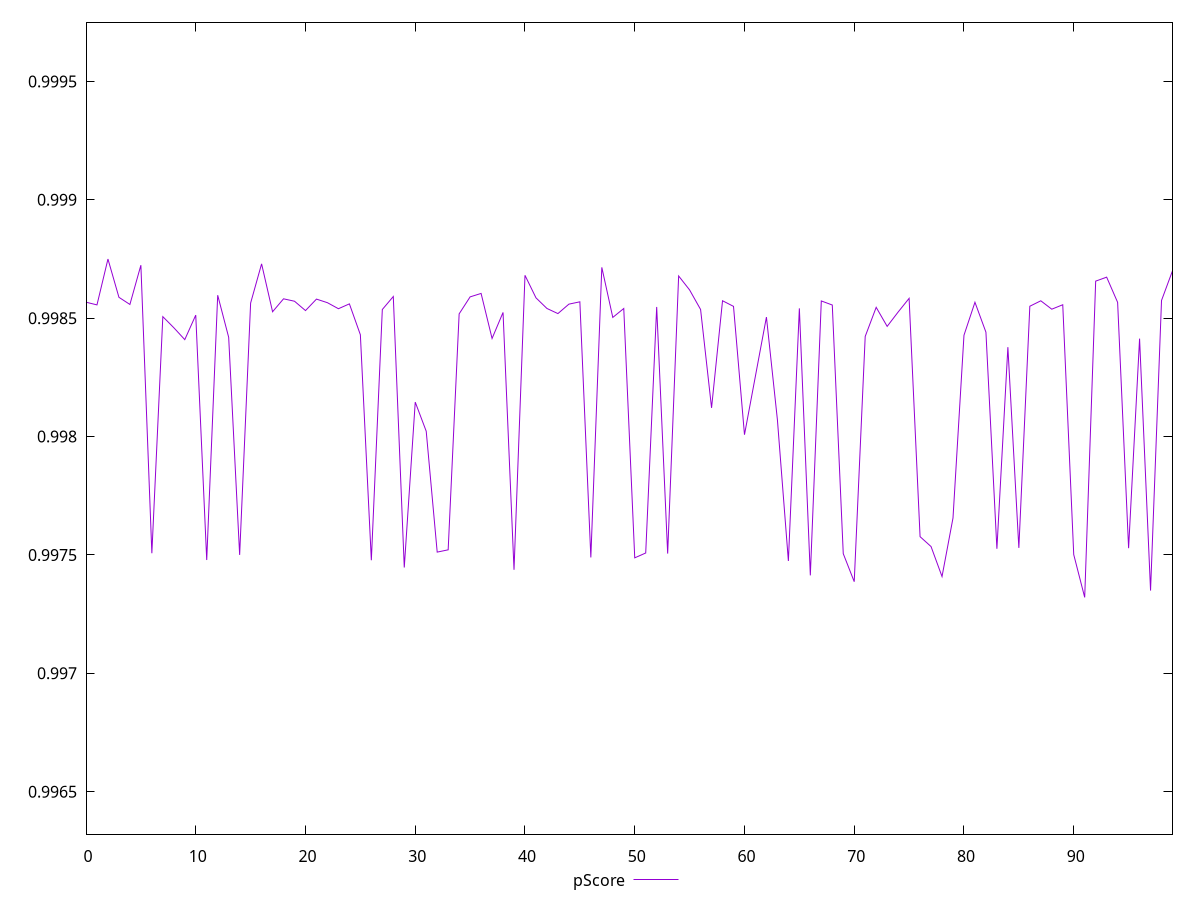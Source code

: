 reset

$pScore <<EOF
0 0.9985677312848245
1 0.9985562535651631
2 0.9987500038610477
3 0.9985883789194725
4 0.998558121531485
5 0.9987239846788571
6 0.9975071624994771
7 0.9985066199306711
8 0.9984598830164908
9 0.9984095693490642
10 0.9985131130059022
11 0.9974786383167862
12 0.9985971992482232
13 0.9984193276462678
14 0.9975001819383188
15 0.9985640779461393
16 0.9987295916308825
17 0.9985272875039732
18 0.9985819702569394
19 0.9985717062150756
20 0.9985322648142122
21 0.9985807582876236
22 0.9985655338060427
23 0.9985401079032494
24 0.998560602408274
25 0.9984301566359306
26 0.9974776778835655
27 0.9985367864871242
28 0.9985916410124678
29 0.9974469832332802
30 0.9981456026999238
31 0.9980226509519159
32 0.9975120083889799
33 0.99752170901074
34 0.9985183716720243
35 0.9985901412453083
36 0.998604687894951
37 0.9984144089767735
38 0.9985244464810611
39 0.9974372757324947
40 0.998681274183691
41 0.9985861211090455
42 0.9985412030552026
43 0.998519548077677
44 0.9985594680068683
45 0.9985692735560445
46 0.997489525544671
47 0.998714784458628
48 0.9985033556035685
49 0.9985410916807038
50 0.9974878791116029
51 0.9975083055744389
52 0.9985476346594508
53 0.9975058410364108
54 0.998678402530591
55 0.9986193447814381
56 0.9985369302769913
57 0.9981211536965042
58 0.9985737888153472
59 0.9985500636576496
60 0.9980079295948372
62 0.9985047451031048
63 0.9980708490386052
64 0.9974746592228584
65 0.9985417541682783
66 0.9974137378574831
67 0.9985729723882439
68 0.9985557216592984
69 0.9975054812344154
70 0.9973870266351008
71 0.9984230284989486
72 0.9985459370174101
73 0.9984655095653723
74 0.9985261082200896
75 0.9985839214023029
76 0.9975772408827215
77 0.9975354558750407
78 0.9974088245209314
79 0.997656188553909
80 0.9984280845702502
81 0.9985673869362792
82 0.9984409782633266
83 0.9975261910658222
84 0.9983777305459074
85 0.9975297459882284
86 0.9985505990449324
87 0.9985735624784257
88 0.9985381236914952
89 0.9985568620752351
90 0.9975015966712791
91 0.9973207328611978
92 0.998656681721272
93 0.9986735168354584
94 0.9985669419808247
95 0.9975286780357775
96 0.9984136803313843
97 0.997349548924684
98 0.9985749942426372
99 0.9987003330293917
EOF

set key outside below
set xrange [0:99]
set yrange [0.9963207328611978:0.9997500038610477]
set trange [0.9963207328611978:0.9997500038610477]
set terminal svg size 640, 500 enhanced background rgb 'white'
set output "reports/report_00030_2021-02-24T20-42-31.540Z/first-cpu-idle/samples/card/pScore/values.svg"

plot $pScore title "pScore" with line

reset
